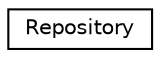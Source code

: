 digraph "Graphical Class Hierarchy"
{
  edge [fontname="Helvetica",fontsize="10",labelfontname="Helvetica",labelfontsize="10"];
  node [fontname="Helvetica",fontsize="10",shape=record];
  rankdir="LR";
  Node1 [label="Repository",height=0.2,width=0.4,color="black", fillcolor="white", style="filled",URL="$class_repository.html"];
}

